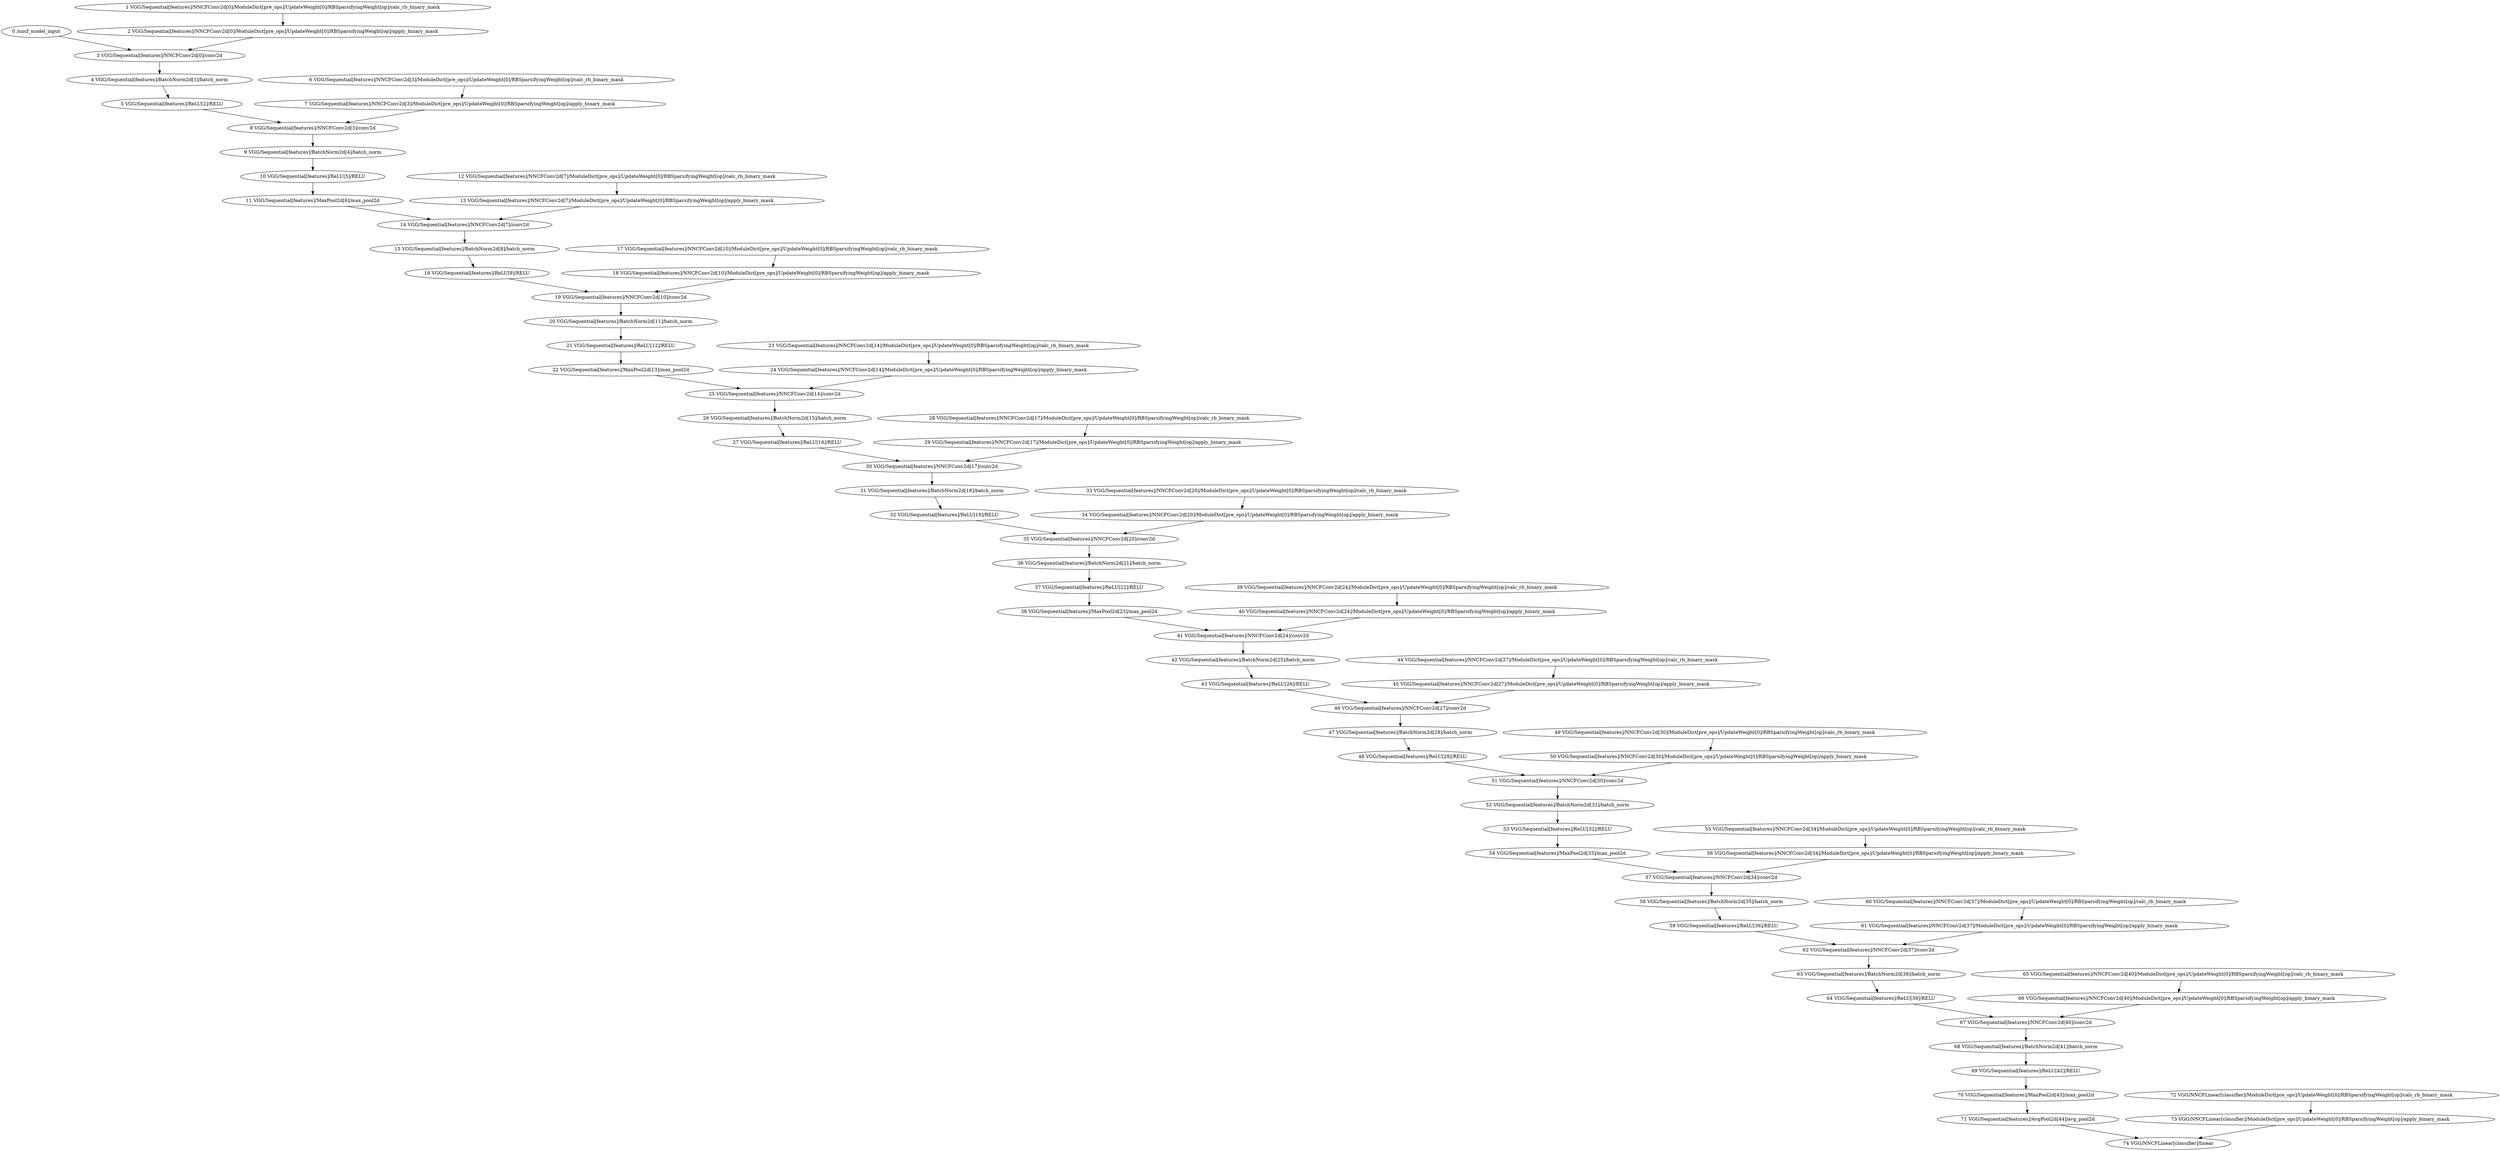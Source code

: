 strict digraph  {
"0 /nncf_model_input" [id=0, scope="", type=nncf_model_input];
"1 VGG/Sequential[features]/NNCFConv2d[0]/ModuleDict[pre_ops]/UpdateWeight[0]/RBSparsifyingWeight[op]/calc_rb_binary_mask" [id=1, scope="VGG/Sequential[features]/NNCFConv2d[0]/ModuleDict[pre_ops]/UpdateWeight[0]/RBSparsifyingWeight[op]", type=calc_rb_binary_mask];
"2 VGG/Sequential[features]/NNCFConv2d[0]/ModuleDict[pre_ops]/UpdateWeight[0]/RBSparsifyingWeight[op]/apply_binary_mask" [id=2, scope="VGG/Sequential[features]/NNCFConv2d[0]/ModuleDict[pre_ops]/UpdateWeight[0]/RBSparsifyingWeight[op]", type=apply_binary_mask];
"3 VGG/Sequential[features]/NNCFConv2d[0]/conv2d" [id=3, scope="VGG/Sequential[features]/NNCFConv2d[0]", type=conv2d];
"4 VGG/Sequential[features]/BatchNorm2d[1]/batch_norm" [id=4, scope="VGG/Sequential[features]/BatchNorm2d[1]", type=batch_norm];
"5 VGG/Sequential[features]/ReLU[2]/RELU" [id=5, scope="VGG/Sequential[features]/ReLU[2]", type=RELU];
"6 VGG/Sequential[features]/NNCFConv2d[3]/ModuleDict[pre_ops]/UpdateWeight[0]/RBSparsifyingWeight[op]/calc_rb_binary_mask" [id=6, scope="VGG/Sequential[features]/NNCFConv2d[3]/ModuleDict[pre_ops]/UpdateWeight[0]/RBSparsifyingWeight[op]", type=calc_rb_binary_mask];
"7 VGG/Sequential[features]/NNCFConv2d[3]/ModuleDict[pre_ops]/UpdateWeight[0]/RBSparsifyingWeight[op]/apply_binary_mask" [id=7, scope="VGG/Sequential[features]/NNCFConv2d[3]/ModuleDict[pre_ops]/UpdateWeight[0]/RBSparsifyingWeight[op]", type=apply_binary_mask];
"8 VGG/Sequential[features]/NNCFConv2d[3]/conv2d" [id=8, scope="VGG/Sequential[features]/NNCFConv2d[3]", type=conv2d];
"9 VGG/Sequential[features]/BatchNorm2d[4]/batch_norm" [id=9, scope="VGG/Sequential[features]/BatchNorm2d[4]", type=batch_norm];
"10 VGG/Sequential[features]/ReLU[5]/RELU" [id=10, scope="VGG/Sequential[features]/ReLU[5]", type=RELU];
"11 VGG/Sequential[features]/MaxPool2d[6]/max_pool2d" [id=11, scope="VGG/Sequential[features]/MaxPool2d[6]", type=max_pool2d];
"12 VGG/Sequential[features]/NNCFConv2d[7]/ModuleDict[pre_ops]/UpdateWeight[0]/RBSparsifyingWeight[op]/calc_rb_binary_mask" [id=12, scope="VGG/Sequential[features]/NNCFConv2d[7]/ModuleDict[pre_ops]/UpdateWeight[0]/RBSparsifyingWeight[op]", type=calc_rb_binary_mask];
"13 VGG/Sequential[features]/NNCFConv2d[7]/ModuleDict[pre_ops]/UpdateWeight[0]/RBSparsifyingWeight[op]/apply_binary_mask" [id=13, scope="VGG/Sequential[features]/NNCFConv2d[7]/ModuleDict[pre_ops]/UpdateWeight[0]/RBSparsifyingWeight[op]", type=apply_binary_mask];
"14 VGG/Sequential[features]/NNCFConv2d[7]/conv2d" [id=14, scope="VGG/Sequential[features]/NNCFConv2d[7]", type=conv2d];
"15 VGG/Sequential[features]/BatchNorm2d[8]/batch_norm" [id=15, scope="VGG/Sequential[features]/BatchNorm2d[8]", type=batch_norm];
"16 VGG/Sequential[features]/ReLU[9]/RELU" [id=16, scope="VGG/Sequential[features]/ReLU[9]", type=RELU];
"17 VGG/Sequential[features]/NNCFConv2d[10]/ModuleDict[pre_ops]/UpdateWeight[0]/RBSparsifyingWeight[op]/calc_rb_binary_mask" [id=17, scope="VGG/Sequential[features]/NNCFConv2d[10]/ModuleDict[pre_ops]/UpdateWeight[0]/RBSparsifyingWeight[op]", type=calc_rb_binary_mask];
"18 VGG/Sequential[features]/NNCFConv2d[10]/ModuleDict[pre_ops]/UpdateWeight[0]/RBSparsifyingWeight[op]/apply_binary_mask" [id=18, scope="VGG/Sequential[features]/NNCFConv2d[10]/ModuleDict[pre_ops]/UpdateWeight[0]/RBSparsifyingWeight[op]", type=apply_binary_mask];
"19 VGG/Sequential[features]/NNCFConv2d[10]/conv2d" [id=19, scope="VGG/Sequential[features]/NNCFConv2d[10]", type=conv2d];
"20 VGG/Sequential[features]/BatchNorm2d[11]/batch_norm" [id=20, scope="VGG/Sequential[features]/BatchNorm2d[11]", type=batch_norm];
"21 VGG/Sequential[features]/ReLU[12]/RELU" [id=21, scope="VGG/Sequential[features]/ReLU[12]", type=RELU];
"22 VGG/Sequential[features]/MaxPool2d[13]/max_pool2d" [id=22, scope="VGG/Sequential[features]/MaxPool2d[13]", type=max_pool2d];
"23 VGG/Sequential[features]/NNCFConv2d[14]/ModuleDict[pre_ops]/UpdateWeight[0]/RBSparsifyingWeight[op]/calc_rb_binary_mask" [id=23, scope="VGG/Sequential[features]/NNCFConv2d[14]/ModuleDict[pre_ops]/UpdateWeight[0]/RBSparsifyingWeight[op]", type=calc_rb_binary_mask];
"24 VGG/Sequential[features]/NNCFConv2d[14]/ModuleDict[pre_ops]/UpdateWeight[0]/RBSparsifyingWeight[op]/apply_binary_mask" [id=24, scope="VGG/Sequential[features]/NNCFConv2d[14]/ModuleDict[pre_ops]/UpdateWeight[0]/RBSparsifyingWeight[op]", type=apply_binary_mask];
"25 VGG/Sequential[features]/NNCFConv2d[14]/conv2d" [id=25, scope="VGG/Sequential[features]/NNCFConv2d[14]", type=conv2d];
"26 VGG/Sequential[features]/BatchNorm2d[15]/batch_norm" [id=26, scope="VGG/Sequential[features]/BatchNorm2d[15]", type=batch_norm];
"27 VGG/Sequential[features]/ReLU[16]/RELU" [id=27, scope="VGG/Sequential[features]/ReLU[16]", type=RELU];
"28 VGG/Sequential[features]/NNCFConv2d[17]/ModuleDict[pre_ops]/UpdateWeight[0]/RBSparsifyingWeight[op]/calc_rb_binary_mask" [id=28, scope="VGG/Sequential[features]/NNCFConv2d[17]/ModuleDict[pre_ops]/UpdateWeight[0]/RBSparsifyingWeight[op]", type=calc_rb_binary_mask];
"29 VGG/Sequential[features]/NNCFConv2d[17]/ModuleDict[pre_ops]/UpdateWeight[0]/RBSparsifyingWeight[op]/apply_binary_mask" [id=29, scope="VGG/Sequential[features]/NNCFConv2d[17]/ModuleDict[pre_ops]/UpdateWeight[0]/RBSparsifyingWeight[op]", type=apply_binary_mask];
"30 VGG/Sequential[features]/NNCFConv2d[17]/conv2d" [id=30, scope="VGG/Sequential[features]/NNCFConv2d[17]", type=conv2d];
"31 VGG/Sequential[features]/BatchNorm2d[18]/batch_norm" [id=31, scope="VGG/Sequential[features]/BatchNorm2d[18]", type=batch_norm];
"32 VGG/Sequential[features]/ReLU[19]/RELU" [id=32, scope="VGG/Sequential[features]/ReLU[19]", type=RELU];
"33 VGG/Sequential[features]/NNCFConv2d[20]/ModuleDict[pre_ops]/UpdateWeight[0]/RBSparsifyingWeight[op]/calc_rb_binary_mask" [id=33, scope="VGG/Sequential[features]/NNCFConv2d[20]/ModuleDict[pre_ops]/UpdateWeight[0]/RBSparsifyingWeight[op]", type=calc_rb_binary_mask];
"34 VGG/Sequential[features]/NNCFConv2d[20]/ModuleDict[pre_ops]/UpdateWeight[0]/RBSparsifyingWeight[op]/apply_binary_mask" [id=34, scope="VGG/Sequential[features]/NNCFConv2d[20]/ModuleDict[pre_ops]/UpdateWeight[0]/RBSparsifyingWeight[op]", type=apply_binary_mask];
"35 VGG/Sequential[features]/NNCFConv2d[20]/conv2d" [id=35, scope="VGG/Sequential[features]/NNCFConv2d[20]", type=conv2d];
"36 VGG/Sequential[features]/BatchNorm2d[21]/batch_norm" [id=36, scope="VGG/Sequential[features]/BatchNorm2d[21]", type=batch_norm];
"37 VGG/Sequential[features]/ReLU[22]/RELU" [id=37, scope="VGG/Sequential[features]/ReLU[22]", type=RELU];
"38 VGG/Sequential[features]/MaxPool2d[23]/max_pool2d" [id=38, scope="VGG/Sequential[features]/MaxPool2d[23]", type=max_pool2d];
"39 VGG/Sequential[features]/NNCFConv2d[24]/ModuleDict[pre_ops]/UpdateWeight[0]/RBSparsifyingWeight[op]/calc_rb_binary_mask" [id=39, scope="VGG/Sequential[features]/NNCFConv2d[24]/ModuleDict[pre_ops]/UpdateWeight[0]/RBSparsifyingWeight[op]", type=calc_rb_binary_mask];
"40 VGG/Sequential[features]/NNCFConv2d[24]/ModuleDict[pre_ops]/UpdateWeight[0]/RBSparsifyingWeight[op]/apply_binary_mask" [id=40, scope="VGG/Sequential[features]/NNCFConv2d[24]/ModuleDict[pre_ops]/UpdateWeight[0]/RBSparsifyingWeight[op]", type=apply_binary_mask];
"41 VGG/Sequential[features]/NNCFConv2d[24]/conv2d" [id=41, scope="VGG/Sequential[features]/NNCFConv2d[24]", type=conv2d];
"42 VGG/Sequential[features]/BatchNorm2d[25]/batch_norm" [id=42, scope="VGG/Sequential[features]/BatchNorm2d[25]", type=batch_norm];
"43 VGG/Sequential[features]/ReLU[26]/RELU" [id=43, scope="VGG/Sequential[features]/ReLU[26]", type=RELU];
"44 VGG/Sequential[features]/NNCFConv2d[27]/ModuleDict[pre_ops]/UpdateWeight[0]/RBSparsifyingWeight[op]/calc_rb_binary_mask" [id=44, scope="VGG/Sequential[features]/NNCFConv2d[27]/ModuleDict[pre_ops]/UpdateWeight[0]/RBSparsifyingWeight[op]", type=calc_rb_binary_mask];
"45 VGG/Sequential[features]/NNCFConv2d[27]/ModuleDict[pre_ops]/UpdateWeight[0]/RBSparsifyingWeight[op]/apply_binary_mask" [id=45, scope="VGG/Sequential[features]/NNCFConv2d[27]/ModuleDict[pre_ops]/UpdateWeight[0]/RBSparsifyingWeight[op]", type=apply_binary_mask];
"46 VGG/Sequential[features]/NNCFConv2d[27]/conv2d" [id=46, scope="VGG/Sequential[features]/NNCFConv2d[27]", type=conv2d];
"47 VGG/Sequential[features]/BatchNorm2d[28]/batch_norm" [id=47, scope="VGG/Sequential[features]/BatchNorm2d[28]", type=batch_norm];
"48 VGG/Sequential[features]/ReLU[29]/RELU" [id=48, scope="VGG/Sequential[features]/ReLU[29]", type=RELU];
"49 VGG/Sequential[features]/NNCFConv2d[30]/ModuleDict[pre_ops]/UpdateWeight[0]/RBSparsifyingWeight[op]/calc_rb_binary_mask" [id=49, scope="VGG/Sequential[features]/NNCFConv2d[30]/ModuleDict[pre_ops]/UpdateWeight[0]/RBSparsifyingWeight[op]", type=calc_rb_binary_mask];
"50 VGG/Sequential[features]/NNCFConv2d[30]/ModuleDict[pre_ops]/UpdateWeight[0]/RBSparsifyingWeight[op]/apply_binary_mask" [id=50, scope="VGG/Sequential[features]/NNCFConv2d[30]/ModuleDict[pre_ops]/UpdateWeight[0]/RBSparsifyingWeight[op]", type=apply_binary_mask];
"51 VGG/Sequential[features]/NNCFConv2d[30]/conv2d" [id=51, scope="VGG/Sequential[features]/NNCFConv2d[30]", type=conv2d];
"52 VGG/Sequential[features]/BatchNorm2d[31]/batch_norm" [id=52, scope="VGG/Sequential[features]/BatchNorm2d[31]", type=batch_norm];
"53 VGG/Sequential[features]/ReLU[32]/RELU" [id=53, scope="VGG/Sequential[features]/ReLU[32]", type=RELU];
"54 VGG/Sequential[features]/MaxPool2d[33]/max_pool2d" [id=54, scope="VGG/Sequential[features]/MaxPool2d[33]", type=max_pool2d];
"55 VGG/Sequential[features]/NNCFConv2d[34]/ModuleDict[pre_ops]/UpdateWeight[0]/RBSparsifyingWeight[op]/calc_rb_binary_mask" [id=55, scope="VGG/Sequential[features]/NNCFConv2d[34]/ModuleDict[pre_ops]/UpdateWeight[0]/RBSparsifyingWeight[op]", type=calc_rb_binary_mask];
"56 VGG/Sequential[features]/NNCFConv2d[34]/ModuleDict[pre_ops]/UpdateWeight[0]/RBSparsifyingWeight[op]/apply_binary_mask" [id=56, scope="VGG/Sequential[features]/NNCFConv2d[34]/ModuleDict[pre_ops]/UpdateWeight[0]/RBSparsifyingWeight[op]", type=apply_binary_mask];
"57 VGG/Sequential[features]/NNCFConv2d[34]/conv2d" [id=57, scope="VGG/Sequential[features]/NNCFConv2d[34]", type=conv2d];
"58 VGG/Sequential[features]/BatchNorm2d[35]/batch_norm" [id=58, scope="VGG/Sequential[features]/BatchNorm2d[35]", type=batch_norm];
"59 VGG/Sequential[features]/ReLU[36]/RELU" [id=59, scope="VGG/Sequential[features]/ReLU[36]", type=RELU];
"60 VGG/Sequential[features]/NNCFConv2d[37]/ModuleDict[pre_ops]/UpdateWeight[0]/RBSparsifyingWeight[op]/calc_rb_binary_mask" [id=60, scope="VGG/Sequential[features]/NNCFConv2d[37]/ModuleDict[pre_ops]/UpdateWeight[0]/RBSparsifyingWeight[op]", type=calc_rb_binary_mask];
"61 VGG/Sequential[features]/NNCFConv2d[37]/ModuleDict[pre_ops]/UpdateWeight[0]/RBSparsifyingWeight[op]/apply_binary_mask" [id=61, scope="VGG/Sequential[features]/NNCFConv2d[37]/ModuleDict[pre_ops]/UpdateWeight[0]/RBSparsifyingWeight[op]", type=apply_binary_mask];
"62 VGG/Sequential[features]/NNCFConv2d[37]/conv2d" [id=62, scope="VGG/Sequential[features]/NNCFConv2d[37]", type=conv2d];
"63 VGG/Sequential[features]/BatchNorm2d[38]/batch_norm" [id=63, scope="VGG/Sequential[features]/BatchNorm2d[38]", type=batch_norm];
"64 VGG/Sequential[features]/ReLU[39]/RELU" [id=64, scope="VGG/Sequential[features]/ReLU[39]", type=RELU];
"65 VGG/Sequential[features]/NNCFConv2d[40]/ModuleDict[pre_ops]/UpdateWeight[0]/RBSparsifyingWeight[op]/calc_rb_binary_mask" [id=65, scope="VGG/Sequential[features]/NNCFConv2d[40]/ModuleDict[pre_ops]/UpdateWeight[0]/RBSparsifyingWeight[op]", type=calc_rb_binary_mask];
"66 VGG/Sequential[features]/NNCFConv2d[40]/ModuleDict[pre_ops]/UpdateWeight[0]/RBSparsifyingWeight[op]/apply_binary_mask" [id=66, scope="VGG/Sequential[features]/NNCFConv2d[40]/ModuleDict[pre_ops]/UpdateWeight[0]/RBSparsifyingWeight[op]", type=apply_binary_mask];
"67 VGG/Sequential[features]/NNCFConv2d[40]/conv2d" [id=67, scope="VGG/Sequential[features]/NNCFConv2d[40]", type=conv2d];
"68 VGG/Sequential[features]/BatchNorm2d[41]/batch_norm" [id=68, scope="VGG/Sequential[features]/BatchNorm2d[41]", type=batch_norm];
"69 VGG/Sequential[features]/ReLU[42]/RELU" [id=69, scope="VGG/Sequential[features]/ReLU[42]", type=RELU];
"70 VGG/Sequential[features]/MaxPool2d[43]/max_pool2d" [id=70, scope="VGG/Sequential[features]/MaxPool2d[43]", type=max_pool2d];
"71 VGG/Sequential[features]/AvgPool2d[44]/avg_pool2d" [id=71, scope="VGG/Sequential[features]/AvgPool2d[44]", type=avg_pool2d];
"72 VGG/NNCFLinear[classifier]/ModuleDict[pre_ops]/UpdateWeight[0]/RBSparsifyingWeight[op]/calc_rb_binary_mask" [id=72, scope="VGG/NNCFLinear[classifier]/ModuleDict[pre_ops]/UpdateWeight[0]/RBSparsifyingWeight[op]", type=calc_rb_binary_mask];
"73 VGG/NNCFLinear[classifier]/ModuleDict[pre_ops]/UpdateWeight[0]/RBSparsifyingWeight[op]/apply_binary_mask" [id=73, scope="VGG/NNCFLinear[classifier]/ModuleDict[pre_ops]/UpdateWeight[0]/RBSparsifyingWeight[op]", type=apply_binary_mask];
"74 VGG/NNCFLinear[classifier]/linear" [id=74, scope="VGG/NNCFLinear[classifier]", type=linear];
"0 /nncf_model_input" -> "3 VGG/Sequential[features]/NNCFConv2d[0]/conv2d";
"1 VGG/Sequential[features]/NNCFConv2d[0]/ModuleDict[pre_ops]/UpdateWeight[0]/RBSparsifyingWeight[op]/calc_rb_binary_mask" -> "2 VGG/Sequential[features]/NNCFConv2d[0]/ModuleDict[pre_ops]/UpdateWeight[0]/RBSparsifyingWeight[op]/apply_binary_mask";
"2 VGG/Sequential[features]/NNCFConv2d[0]/ModuleDict[pre_ops]/UpdateWeight[0]/RBSparsifyingWeight[op]/apply_binary_mask" -> "3 VGG/Sequential[features]/NNCFConv2d[0]/conv2d";
"3 VGG/Sequential[features]/NNCFConv2d[0]/conv2d" -> "4 VGG/Sequential[features]/BatchNorm2d[1]/batch_norm";
"4 VGG/Sequential[features]/BatchNorm2d[1]/batch_norm" -> "5 VGG/Sequential[features]/ReLU[2]/RELU";
"5 VGG/Sequential[features]/ReLU[2]/RELU" -> "8 VGG/Sequential[features]/NNCFConv2d[3]/conv2d";
"6 VGG/Sequential[features]/NNCFConv2d[3]/ModuleDict[pre_ops]/UpdateWeight[0]/RBSparsifyingWeight[op]/calc_rb_binary_mask" -> "7 VGG/Sequential[features]/NNCFConv2d[3]/ModuleDict[pre_ops]/UpdateWeight[0]/RBSparsifyingWeight[op]/apply_binary_mask";
"7 VGG/Sequential[features]/NNCFConv2d[3]/ModuleDict[pre_ops]/UpdateWeight[0]/RBSparsifyingWeight[op]/apply_binary_mask" -> "8 VGG/Sequential[features]/NNCFConv2d[3]/conv2d";
"8 VGG/Sequential[features]/NNCFConv2d[3]/conv2d" -> "9 VGG/Sequential[features]/BatchNorm2d[4]/batch_norm";
"9 VGG/Sequential[features]/BatchNorm2d[4]/batch_norm" -> "10 VGG/Sequential[features]/ReLU[5]/RELU";
"10 VGG/Sequential[features]/ReLU[5]/RELU" -> "11 VGG/Sequential[features]/MaxPool2d[6]/max_pool2d";
"11 VGG/Sequential[features]/MaxPool2d[6]/max_pool2d" -> "14 VGG/Sequential[features]/NNCFConv2d[7]/conv2d";
"12 VGG/Sequential[features]/NNCFConv2d[7]/ModuleDict[pre_ops]/UpdateWeight[0]/RBSparsifyingWeight[op]/calc_rb_binary_mask" -> "13 VGG/Sequential[features]/NNCFConv2d[7]/ModuleDict[pre_ops]/UpdateWeight[0]/RBSparsifyingWeight[op]/apply_binary_mask";
"13 VGG/Sequential[features]/NNCFConv2d[7]/ModuleDict[pre_ops]/UpdateWeight[0]/RBSparsifyingWeight[op]/apply_binary_mask" -> "14 VGG/Sequential[features]/NNCFConv2d[7]/conv2d";
"14 VGG/Sequential[features]/NNCFConv2d[7]/conv2d" -> "15 VGG/Sequential[features]/BatchNorm2d[8]/batch_norm";
"15 VGG/Sequential[features]/BatchNorm2d[8]/batch_norm" -> "16 VGG/Sequential[features]/ReLU[9]/RELU";
"16 VGG/Sequential[features]/ReLU[9]/RELU" -> "19 VGG/Sequential[features]/NNCFConv2d[10]/conv2d";
"17 VGG/Sequential[features]/NNCFConv2d[10]/ModuleDict[pre_ops]/UpdateWeight[0]/RBSparsifyingWeight[op]/calc_rb_binary_mask" -> "18 VGG/Sequential[features]/NNCFConv2d[10]/ModuleDict[pre_ops]/UpdateWeight[0]/RBSparsifyingWeight[op]/apply_binary_mask";
"18 VGG/Sequential[features]/NNCFConv2d[10]/ModuleDict[pre_ops]/UpdateWeight[0]/RBSparsifyingWeight[op]/apply_binary_mask" -> "19 VGG/Sequential[features]/NNCFConv2d[10]/conv2d";
"19 VGG/Sequential[features]/NNCFConv2d[10]/conv2d" -> "20 VGG/Sequential[features]/BatchNorm2d[11]/batch_norm";
"20 VGG/Sequential[features]/BatchNorm2d[11]/batch_norm" -> "21 VGG/Sequential[features]/ReLU[12]/RELU";
"21 VGG/Sequential[features]/ReLU[12]/RELU" -> "22 VGG/Sequential[features]/MaxPool2d[13]/max_pool2d";
"22 VGG/Sequential[features]/MaxPool2d[13]/max_pool2d" -> "25 VGG/Sequential[features]/NNCFConv2d[14]/conv2d";
"23 VGG/Sequential[features]/NNCFConv2d[14]/ModuleDict[pre_ops]/UpdateWeight[0]/RBSparsifyingWeight[op]/calc_rb_binary_mask" -> "24 VGG/Sequential[features]/NNCFConv2d[14]/ModuleDict[pre_ops]/UpdateWeight[0]/RBSparsifyingWeight[op]/apply_binary_mask";
"24 VGG/Sequential[features]/NNCFConv2d[14]/ModuleDict[pre_ops]/UpdateWeight[0]/RBSparsifyingWeight[op]/apply_binary_mask" -> "25 VGG/Sequential[features]/NNCFConv2d[14]/conv2d";
"25 VGG/Sequential[features]/NNCFConv2d[14]/conv2d" -> "26 VGG/Sequential[features]/BatchNorm2d[15]/batch_norm";
"26 VGG/Sequential[features]/BatchNorm2d[15]/batch_norm" -> "27 VGG/Sequential[features]/ReLU[16]/RELU";
"27 VGG/Sequential[features]/ReLU[16]/RELU" -> "30 VGG/Sequential[features]/NNCFConv2d[17]/conv2d";
"28 VGG/Sequential[features]/NNCFConv2d[17]/ModuleDict[pre_ops]/UpdateWeight[0]/RBSparsifyingWeight[op]/calc_rb_binary_mask" -> "29 VGG/Sequential[features]/NNCFConv2d[17]/ModuleDict[pre_ops]/UpdateWeight[0]/RBSparsifyingWeight[op]/apply_binary_mask";
"29 VGG/Sequential[features]/NNCFConv2d[17]/ModuleDict[pre_ops]/UpdateWeight[0]/RBSparsifyingWeight[op]/apply_binary_mask" -> "30 VGG/Sequential[features]/NNCFConv2d[17]/conv2d";
"30 VGG/Sequential[features]/NNCFConv2d[17]/conv2d" -> "31 VGG/Sequential[features]/BatchNorm2d[18]/batch_norm";
"31 VGG/Sequential[features]/BatchNorm2d[18]/batch_norm" -> "32 VGG/Sequential[features]/ReLU[19]/RELU";
"32 VGG/Sequential[features]/ReLU[19]/RELU" -> "35 VGG/Sequential[features]/NNCFConv2d[20]/conv2d";
"33 VGG/Sequential[features]/NNCFConv2d[20]/ModuleDict[pre_ops]/UpdateWeight[0]/RBSparsifyingWeight[op]/calc_rb_binary_mask" -> "34 VGG/Sequential[features]/NNCFConv2d[20]/ModuleDict[pre_ops]/UpdateWeight[0]/RBSparsifyingWeight[op]/apply_binary_mask";
"34 VGG/Sequential[features]/NNCFConv2d[20]/ModuleDict[pre_ops]/UpdateWeight[0]/RBSparsifyingWeight[op]/apply_binary_mask" -> "35 VGG/Sequential[features]/NNCFConv2d[20]/conv2d";
"35 VGG/Sequential[features]/NNCFConv2d[20]/conv2d" -> "36 VGG/Sequential[features]/BatchNorm2d[21]/batch_norm";
"36 VGG/Sequential[features]/BatchNorm2d[21]/batch_norm" -> "37 VGG/Sequential[features]/ReLU[22]/RELU";
"37 VGG/Sequential[features]/ReLU[22]/RELU" -> "38 VGG/Sequential[features]/MaxPool2d[23]/max_pool2d";
"38 VGG/Sequential[features]/MaxPool2d[23]/max_pool2d" -> "41 VGG/Sequential[features]/NNCFConv2d[24]/conv2d";
"39 VGG/Sequential[features]/NNCFConv2d[24]/ModuleDict[pre_ops]/UpdateWeight[0]/RBSparsifyingWeight[op]/calc_rb_binary_mask" -> "40 VGG/Sequential[features]/NNCFConv2d[24]/ModuleDict[pre_ops]/UpdateWeight[0]/RBSparsifyingWeight[op]/apply_binary_mask";
"40 VGG/Sequential[features]/NNCFConv2d[24]/ModuleDict[pre_ops]/UpdateWeight[0]/RBSparsifyingWeight[op]/apply_binary_mask" -> "41 VGG/Sequential[features]/NNCFConv2d[24]/conv2d";
"41 VGG/Sequential[features]/NNCFConv2d[24]/conv2d" -> "42 VGG/Sequential[features]/BatchNorm2d[25]/batch_norm";
"42 VGG/Sequential[features]/BatchNorm2d[25]/batch_norm" -> "43 VGG/Sequential[features]/ReLU[26]/RELU";
"43 VGG/Sequential[features]/ReLU[26]/RELU" -> "46 VGG/Sequential[features]/NNCFConv2d[27]/conv2d";
"44 VGG/Sequential[features]/NNCFConv2d[27]/ModuleDict[pre_ops]/UpdateWeight[0]/RBSparsifyingWeight[op]/calc_rb_binary_mask" -> "45 VGG/Sequential[features]/NNCFConv2d[27]/ModuleDict[pre_ops]/UpdateWeight[0]/RBSparsifyingWeight[op]/apply_binary_mask";
"45 VGG/Sequential[features]/NNCFConv2d[27]/ModuleDict[pre_ops]/UpdateWeight[0]/RBSparsifyingWeight[op]/apply_binary_mask" -> "46 VGG/Sequential[features]/NNCFConv2d[27]/conv2d";
"46 VGG/Sequential[features]/NNCFConv2d[27]/conv2d" -> "47 VGG/Sequential[features]/BatchNorm2d[28]/batch_norm";
"47 VGG/Sequential[features]/BatchNorm2d[28]/batch_norm" -> "48 VGG/Sequential[features]/ReLU[29]/RELU";
"48 VGG/Sequential[features]/ReLU[29]/RELU" -> "51 VGG/Sequential[features]/NNCFConv2d[30]/conv2d";
"49 VGG/Sequential[features]/NNCFConv2d[30]/ModuleDict[pre_ops]/UpdateWeight[0]/RBSparsifyingWeight[op]/calc_rb_binary_mask" -> "50 VGG/Sequential[features]/NNCFConv2d[30]/ModuleDict[pre_ops]/UpdateWeight[0]/RBSparsifyingWeight[op]/apply_binary_mask";
"50 VGG/Sequential[features]/NNCFConv2d[30]/ModuleDict[pre_ops]/UpdateWeight[0]/RBSparsifyingWeight[op]/apply_binary_mask" -> "51 VGG/Sequential[features]/NNCFConv2d[30]/conv2d";
"51 VGG/Sequential[features]/NNCFConv2d[30]/conv2d" -> "52 VGG/Sequential[features]/BatchNorm2d[31]/batch_norm";
"52 VGG/Sequential[features]/BatchNorm2d[31]/batch_norm" -> "53 VGG/Sequential[features]/ReLU[32]/RELU";
"53 VGG/Sequential[features]/ReLU[32]/RELU" -> "54 VGG/Sequential[features]/MaxPool2d[33]/max_pool2d";
"54 VGG/Sequential[features]/MaxPool2d[33]/max_pool2d" -> "57 VGG/Sequential[features]/NNCFConv2d[34]/conv2d";
"55 VGG/Sequential[features]/NNCFConv2d[34]/ModuleDict[pre_ops]/UpdateWeight[0]/RBSparsifyingWeight[op]/calc_rb_binary_mask" -> "56 VGG/Sequential[features]/NNCFConv2d[34]/ModuleDict[pre_ops]/UpdateWeight[0]/RBSparsifyingWeight[op]/apply_binary_mask";
"56 VGG/Sequential[features]/NNCFConv2d[34]/ModuleDict[pre_ops]/UpdateWeight[0]/RBSparsifyingWeight[op]/apply_binary_mask" -> "57 VGG/Sequential[features]/NNCFConv2d[34]/conv2d";
"57 VGG/Sequential[features]/NNCFConv2d[34]/conv2d" -> "58 VGG/Sequential[features]/BatchNorm2d[35]/batch_norm";
"58 VGG/Sequential[features]/BatchNorm2d[35]/batch_norm" -> "59 VGG/Sequential[features]/ReLU[36]/RELU";
"59 VGG/Sequential[features]/ReLU[36]/RELU" -> "62 VGG/Sequential[features]/NNCFConv2d[37]/conv2d";
"60 VGG/Sequential[features]/NNCFConv2d[37]/ModuleDict[pre_ops]/UpdateWeight[0]/RBSparsifyingWeight[op]/calc_rb_binary_mask" -> "61 VGG/Sequential[features]/NNCFConv2d[37]/ModuleDict[pre_ops]/UpdateWeight[0]/RBSparsifyingWeight[op]/apply_binary_mask";
"61 VGG/Sequential[features]/NNCFConv2d[37]/ModuleDict[pre_ops]/UpdateWeight[0]/RBSparsifyingWeight[op]/apply_binary_mask" -> "62 VGG/Sequential[features]/NNCFConv2d[37]/conv2d";
"62 VGG/Sequential[features]/NNCFConv2d[37]/conv2d" -> "63 VGG/Sequential[features]/BatchNorm2d[38]/batch_norm";
"63 VGG/Sequential[features]/BatchNorm2d[38]/batch_norm" -> "64 VGG/Sequential[features]/ReLU[39]/RELU";
"64 VGG/Sequential[features]/ReLU[39]/RELU" -> "67 VGG/Sequential[features]/NNCFConv2d[40]/conv2d";
"65 VGG/Sequential[features]/NNCFConv2d[40]/ModuleDict[pre_ops]/UpdateWeight[0]/RBSparsifyingWeight[op]/calc_rb_binary_mask" -> "66 VGG/Sequential[features]/NNCFConv2d[40]/ModuleDict[pre_ops]/UpdateWeight[0]/RBSparsifyingWeight[op]/apply_binary_mask";
"66 VGG/Sequential[features]/NNCFConv2d[40]/ModuleDict[pre_ops]/UpdateWeight[0]/RBSparsifyingWeight[op]/apply_binary_mask" -> "67 VGG/Sequential[features]/NNCFConv2d[40]/conv2d";
"67 VGG/Sequential[features]/NNCFConv2d[40]/conv2d" -> "68 VGG/Sequential[features]/BatchNorm2d[41]/batch_norm";
"68 VGG/Sequential[features]/BatchNorm2d[41]/batch_norm" -> "69 VGG/Sequential[features]/ReLU[42]/RELU";
"69 VGG/Sequential[features]/ReLU[42]/RELU" -> "70 VGG/Sequential[features]/MaxPool2d[43]/max_pool2d";
"70 VGG/Sequential[features]/MaxPool2d[43]/max_pool2d" -> "71 VGG/Sequential[features]/AvgPool2d[44]/avg_pool2d";
"71 VGG/Sequential[features]/AvgPool2d[44]/avg_pool2d" -> "74 VGG/NNCFLinear[classifier]/linear";
"72 VGG/NNCFLinear[classifier]/ModuleDict[pre_ops]/UpdateWeight[0]/RBSparsifyingWeight[op]/calc_rb_binary_mask" -> "73 VGG/NNCFLinear[classifier]/ModuleDict[pre_ops]/UpdateWeight[0]/RBSparsifyingWeight[op]/apply_binary_mask";
"73 VGG/NNCFLinear[classifier]/ModuleDict[pre_ops]/UpdateWeight[0]/RBSparsifyingWeight[op]/apply_binary_mask" -> "74 VGG/NNCFLinear[classifier]/linear";
}
